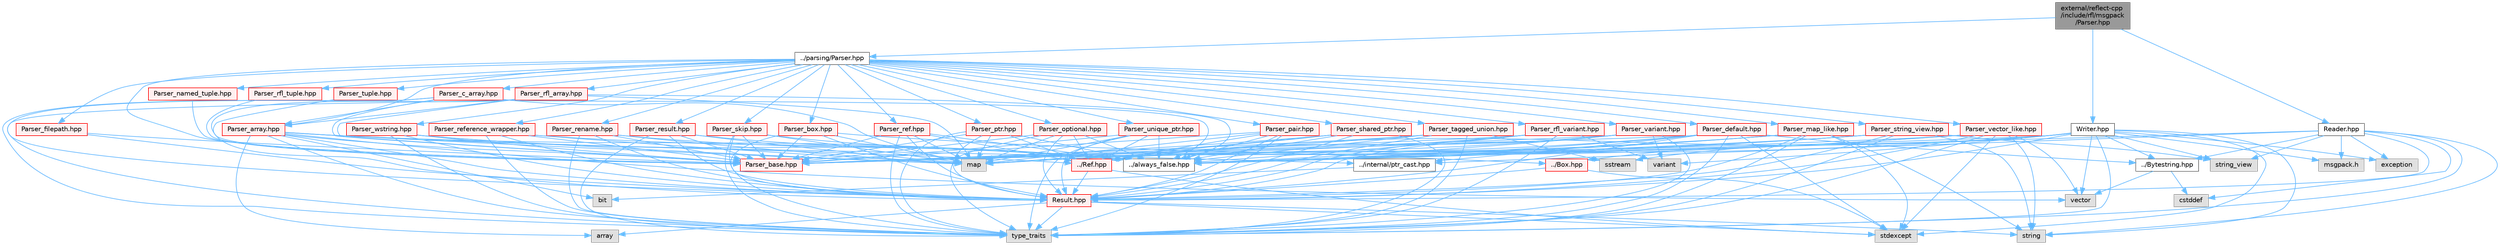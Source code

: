 digraph "external/reflect-cpp/include/rfl/msgpack/Parser.hpp"
{
 // LATEX_PDF_SIZE
  bgcolor="transparent";
  edge [fontname=Helvetica,fontsize=10,labelfontname=Helvetica,labelfontsize=10];
  node [fontname=Helvetica,fontsize=10,shape=box,height=0.2,width=0.4];
  Node1 [id="Node000001",label="external/reflect-cpp\l/include/rfl/msgpack\l/Parser.hpp",height=0.2,width=0.4,color="gray40", fillcolor="grey60", style="filled", fontcolor="black",tooltip=" "];
  Node1 -> Node2 [id="edge1_Node000001_Node000002",color="steelblue1",style="solid",tooltip=" "];
  Node2 [id="Node000002",label="../parsing/Parser.hpp",height=0.2,width=0.4,color="grey40", fillcolor="white", style="filled",URL="$parsing_2_parser_8hpp.html",tooltip=" "];
  Node2 -> Node3 [id="edge2_Node000002_Node000003",color="steelblue1",style="solid",tooltip=" "];
  Node3 [id="Node000003",label="Parser_array.hpp",height=0.2,width=0.4,color="red", fillcolor="#FFF0F0", style="filled",URL="$_parser__array_8hpp.html",tooltip=" "];
  Node3 -> Node4 [id="edge3_Node000003_Node000004",color="steelblue1",style="solid",tooltip=" "];
  Node4 [id="Node000004",label="array",height=0.2,width=0.4,color="grey60", fillcolor="#E0E0E0", style="filled",tooltip=" "];
  Node3 -> Node5 [id="edge4_Node000003_Node000005",color="steelblue1",style="solid",tooltip=" "];
  Node5 [id="Node000005",label="bit",height=0.2,width=0.4,color="grey60", fillcolor="#E0E0E0", style="filled",tooltip=" "];
  Node3 -> Node6 [id="edge5_Node000003_Node000006",color="steelblue1",style="solid",tooltip=" "];
  Node6 [id="Node000006",label="map",height=0.2,width=0.4,color="grey60", fillcolor="#E0E0E0", style="filled",tooltip=" "];
  Node3 -> Node7 [id="edge6_Node000003_Node000007",color="steelblue1",style="solid",tooltip=" "];
  Node7 [id="Node000007",label="type_traits",height=0.2,width=0.4,color="grey60", fillcolor="#E0E0E0", style="filled",tooltip=" "];
  Node3 -> Node8 [id="edge7_Node000003_Node000008",color="steelblue1",style="solid",tooltip=" "];
  Node8 [id="Node000008",label="vector",height=0.2,width=0.4,color="grey60", fillcolor="#E0E0E0", style="filled",tooltip=" "];
  Node3 -> Node9 [id="edge8_Node000003_Node000009",color="steelblue1",style="solid",tooltip=" "];
  Node9 [id="Node000009",label="../Ref.hpp",height=0.2,width=0.4,color="red", fillcolor="#FFF0F0", style="filled",URL="$_ref_8hpp.html",tooltip=" "];
  Node9 -> Node11 [id="edge9_Node000009_Node000011",color="steelblue1",style="solid",tooltip=" "];
  Node11 [id="Node000011",label="stdexcept",height=0.2,width=0.4,color="grey60", fillcolor="#E0E0E0", style="filled",tooltip=" "];
  Node9 -> Node12 [id="edge10_Node000009_Node000012",color="steelblue1",style="solid",tooltip=" "];
  Node12 [id="Node000012",label="Result.hpp",height=0.2,width=0.4,color="red", fillcolor="#FFF0F0", style="filled",URL="$_result_8hpp.html",tooltip=" "];
  Node12 -> Node4 [id="edge11_Node000012_Node000004",color="steelblue1",style="solid",tooltip=" "];
  Node12 -> Node11 [id="edge12_Node000012_Node000011",color="steelblue1",style="solid",tooltip=" "];
  Node12 -> Node18 [id="edge13_Node000012_Node000018",color="steelblue1",style="solid",tooltip=" "];
  Node18 [id="Node000018",label="string",height=0.2,width=0.4,color="grey60", fillcolor="#E0E0E0", style="filled",tooltip=" "];
  Node12 -> Node7 [id="edge14_Node000012_Node000007",color="steelblue1",style="solid",tooltip=" "];
  Node3 -> Node12 [id="edge15_Node000003_Node000012",color="steelblue1",style="solid",tooltip=" "];
  Node3 -> Node19 [id="edge16_Node000003_Node000019",color="steelblue1",style="solid",tooltip=" "];
  Node19 [id="Node000019",label="../always_false.hpp",height=0.2,width=0.4,color="grey40", fillcolor="white", style="filled",URL="$always__false_8hpp.html",tooltip=" "];
  Node3 -> Node20 [id="edge17_Node000003_Node000020",color="steelblue1",style="solid",tooltip=" "];
  Node20 [id="Node000020",label="../internal/ptr_cast.hpp",height=0.2,width=0.4,color="grey40", fillcolor="white", style="filled",URL="$ptr__cast_8hpp.html",tooltip=" "];
  Node20 -> Node5 [id="edge18_Node000020_Node000005",color="steelblue1",style="solid",tooltip=" "];
  Node3 -> Node30 [id="edge19_Node000003_Node000030",color="steelblue1",style="solid",tooltip=" "];
  Node30 [id="Node000030",label="Parser_base.hpp",height=0.2,width=0.4,color="red", fillcolor="#FFF0F0", style="filled",URL="$_parser__base_8hpp.html",tooltip=" "];
  Node2 -> Node30 [id="edge20_Node000002_Node000030",color="steelblue1",style="solid",tooltip=" "];
  Node2 -> Node62 [id="edge21_Node000002_Node000062",color="steelblue1",style="solid",tooltip=" "];
  Node62 [id="Node000062",label="Parser_box.hpp",height=0.2,width=0.4,color="red", fillcolor="#FFF0F0", style="filled",URL="$_parser__box_8hpp.html",tooltip=" "];
  Node62 -> Node6 [id="edge22_Node000062_Node000006",color="steelblue1",style="solid",tooltip=" "];
  Node62 -> Node7 [id="edge23_Node000062_Node000007",color="steelblue1",style="solid",tooltip=" "];
  Node62 -> Node63 [id="edge24_Node000062_Node000063",color="steelblue1",style="solid",tooltip=" "];
  Node63 [id="Node000063",label="../Box.hpp",height=0.2,width=0.4,color="red", fillcolor="#FFF0F0", style="filled",URL="$_box_8hpp.html",tooltip=" "];
  Node63 -> Node11 [id="edge25_Node000063_Node000011",color="steelblue1",style="solid",tooltip=" "];
  Node63 -> Node12 [id="edge26_Node000063_Node000012",color="steelblue1",style="solid",tooltip=" "];
  Node62 -> Node12 [id="edge27_Node000062_Node000012",color="steelblue1",style="solid",tooltip=" "];
  Node62 -> Node30 [id="edge28_Node000062_Node000030",color="steelblue1",style="solid",tooltip=" "];
  Node2 -> Node64 [id="edge29_Node000002_Node000064",color="steelblue1",style="solid",tooltip=" "];
  Node64 [id="Node000064",label="Parser_c_array.hpp",height=0.2,width=0.4,color="red", fillcolor="#FFF0F0", style="filled",URL="$_parser__c__array_8hpp.html",tooltip=" "];
  Node64 -> Node6 [id="edge30_Node000064_Node000006",color="steelblue1",style="solid",tooltip=" "];
  Node64 -> Node7 [id="edge31_Node000064_Node000007",color="steelblue1",style="solid",tooltip=" "];
  Node64 -> Node12 [id="edge32_Node000064_Node000012",color="steelblue1",style="solid",tooltip=" "];
  Node64 -> Node19 [id="edge33_Node000064_Node000019",color="steelblue1",style="solid",tooltip=" "];
  Node64 -> Node3 [id="edge34_Node000064_Node000003",color="steelblue1",style="solid",tooltip=" "];
  Node64 -> Node30 [id="edge35_Node000064_Node000030",color="steelblue1",style="solid",tooltip=" "];
  Node2 -> Node65 [id="edge36_Node000002_Node000065",color="steelblue1",style="solid",tooltip=" "];
  Node65 [id="Node000065",label="Parser_default.hpp",height=0.2,width=0.4,color="red", fillcolor="#FFF0F0", style="filled",URL="$_parser__default_8hpp.html",tooltip=" "];
  Node65 -> Node6 [id="edge37_Node000065_Node000006",color="steelblue1",style="solid",tooltip=" "];
  Node65 -> Node11 [id="edge38_Node000065_Node000011",color="steelblue1",style="solid",tooltip=" "];
  Node65 -> Node7 [id="edge39_Node000065_Node000007",color="steelblue1",style="solid",tooltip=" "];
  Node65 -> Node66 [id="edge40_Node000065_Node000066",color="steelblue1",style="solid",tooltip=" "];
  Node66 [id="Node000066",label="../Bytestring.hpp",height=0.2,width=0.4,color="grey40", fillcolor="white", style="filled",URL="$_bytestring_8hpp.html",tooltip=" "];
  Node66 -> Node27 [id="edge41_Node000066_Node000027",color="steelblue1",style="solid",tooltip=" "];
  Node27 [id="Node000027",label="cstddef",height=0.2,width=0.4,color="grey60", fillcolor="#E0E0E0", style="filled",tooltip=" "];
  Node66 -> Node8 [id="edge42_Node000066_Node000008",color="steelblue1",style="solid",tooltip=" "];
  Node65 -> Node12 [id="edge43_Node000065_Node000012",color="steelblue1",style="solid",tooltip=" "];
  Node65 -> Node19 [id="edge44_Node000065_Node000019",color="steelblue1",style="solid",tooltip=" "];
  Node65 -> Node20 [id="edge45_Node000065_Node000020",color="steelblue1",style="solid",tooltip=" "];
  Node65 -> Node30 [id="edge46_Node000065_Node000030",color="steelblue1",style="solid",tooltip=" "];
  Node2 -> Node168 [id="edge47_Node000002_Node000168",color="steelblue1",style="solid",tooltip=" "];
  Node168 [id="Node000168",label="Parser_filepath.hpp",height=0.2,width=0.4,color="red", fillcolor="#FFF0F0", style="filled",URL="$_parser__filepath_8hpp.html",tooltip=" "];
  Node168 -> Node12 [id="edge48_Node000168_Node000012",color="steelblue1",style="solid",tooltip=" "];
  Node168 -> Node30 [id="edge49_Node000168_Node000030",color="steelblue1",style="solid",tooltip=" "];
  Node2 -> Node170 [id="edge50_Node000002_Node000170",color="steelblue1",style="solid",tooltip=" "];
  Node170 [id="Node000170",label="Parser_map_like.hpp",height=0.2,width=0.4,color="red", fillcolor="#FFF0F0", style="filled",URL="$_parser__map__like_8hpp.html",tooltip=" "];
  Node170 -> Node6 [id="edge51_Node000170_Node000006",color="steelblue1",style="solid",tooltip=" "];
  Node170 -> Node11 [id="edge52_Node000170_Node000011",color="steelblue1",style="solid",tooltip=" "];
  Node170 -> Node18 [id="edge53_Node000170_Node000018",color="steelblue1",style="solid",tooltip=" "];
  Node170 -> Node7 [id="edge54_Node000170_Node000007",color="steelblue1",style="solid",tooltip=" "];
  Node170 -> Node12 [id="edge55_Node000170_Node000012",color="steelblue1",style="solid",tooltip=" "];
  Node170 -> Node19 [id="edge56_Node000170_Node000019",color="steelblue1",style="solid",tooltip=" "];
  Node170 -> Node30 [id="edge57_Node000170_Node000030",color="steelblue1",style="solid",tooltip=" "];
  Node2 -> Node176 [id="edge58_Node000002_Node000176",color="steelblue1",style="solid",tooltip=" "];
  Node176 [id="Node000176",label="Parser_named_tuple.hpp",height=0.2,width=0.4,color="red", fillcolor="#FFF0F0", style="filled",URL="$_parser__named__tuple_8hpp.html",tooltip=" "];
  Node176 -> Node30 [id="edge59_Node000176_Node000030",color="steelblue1",style="solid",tooltip=" "];
  Node2 -> Node198 [id="edge60_Node000002_Node000198",color="steelblue1",style="solid",tooltip=" "];
  Node198 [id="Node000198",label="Parser_optional.hpp",height=0.2,width=0.4,color="red", fillcolor="#FFF0F0", style="filled",URL="$_parser__optional_8hpp.html",tooltip=" "];
  Node198 -> Node6 [id="edge61_Node000198_Node000006",color="steelblue1",style="solid",tooltip=" "];
  Node198 -> Node7 [id="edge62_Node000198_Node000007",color="steelblue1",style="solid",tooltip=" "];
  Node198 -> Node9 [id="edge63_Node000198_Node000009",color="steelblue1",style="solid",tooltip=" "];
  Node198 -> Node12 [id="edge64_Node000198_Node000012",color="steelblue1",style="solid",tooltip=" "];
  Node198 -> Node19 [id="edge65_Node000198_Node000019",color="steelblue1",style="solid",tooltip=" "];
  Node198 -> Node30 [id="edge66_Node000198_Node000030",color="steelblue1",style="solid",tooltip=" "];
  Node2 -> Node200 [id="edge67_Node000002_Node000200",color="steelblue1",style="solid",tooltip=" "];
  Node200 [id="Node000200",label="Parser_pair.hpp",height=0.2,width=0.4,color="red", fillcolor="#FFF0F0", style="filled",URL="$_parser__pair_8hpp.html",tooltip=" "];
  Node200 -> Node6 [id="edge68_Node000200_Node000006",color="steelblue1",style="solid",tooltip=" "];
  Node200 -> Node7 [id="edge69_Node000200_Node000007",color="steelblue1",style="solid",tooltip=" "];
  Node200 -> Node9 [id="edge70_Node000200_Node000009",color="steelblue1",style="solid",tooltip=" "];
  Node200 -> Node12 [id="edge71_Node000200_Node000012",color="steelblue1",style="solid",tooltip=" "];
  Node200 -> Node19 [id="edge72_Node000200_Node000019",color="steelblue1",style="solid",tooltip=" "];
  Node200 -> Node30 [id="edge73_Node000200_Node000030",color="steelblue1",style="solid",tooltip=" "];
  Node2 -> Node201 [id="edge74_Node000002_Node000201",color="steelblue1",style="solid",tooltip=" "];
  Node201 [id="Node000201",label="Parser_ptr.hpp",height=0.2,width=0.4,color="red", fillcolor="#FFF0F0", style="filled",URL="$_parser__ptr_8hpp.html",tooltip=" "];
  Node201 -> Node6 [id="edge75_Node000201_Node000006",color="steelblue1",style="solid",tooltip=" "];
  Node201 -> Node7 [id="edge76_Node000201_Node000007",color="steelblue1",style="solid",tooltip=" "];
  Node201 -> Node9 [id="edge77_Node000201_Node000009",color="steelblue1",style="solid",tooltip=" "];
  Node201 -> Node12 [id="edge78_Node000201_Node000012",color="steelblue1",style="solid",tooltip=" "];
  Node201 -> Node19 [id="edge79_Node000201_Node000019",color="steelblue1",style="solid",tooltip=" "];
  Node201 -> Node30 [id="edge80_Node000201_Node000030",color="steelblue1",style="solid",tooltip=" "];
  Node2 -> Node202 [id="edge81_Node000002_Node000202",color="steelblue1",style="solid",tooltip=" "];
  Node202 [id="Node000202",label="Parser_ref.hpp",height=0.2,width=0.4,color="red", fillcolor="#FFF0F0", style="filled",URL="$_parser__ref_8hpp.html",tooltip=" "];
  Node202 -> Node6 [id="edge82_Node000202_Node000006",color="steelblue1",style="solid",tooltip=" "];
  Node202 -> Node7 [id="edge83_Node000202_Node000007",color="steelblue1",style="solid",tooltip=" "];
  Node202 -> Node9 [id="edge84_Node000202_Node000009",color="steelblue1",style="solid",tooltip=" "];
  Node202 -> Node12 [id="edge85_Node000202_Node000012",color="steelblue1",style="solid",tooltip=" "];
  Node202 -> Node19 [id="edge86_Node000202_Node000019",color="steelblue1",style="solid",tooltip=" "];
  Node202 -> Node30 [id="edge87_Node000202_Node000030",color="steelblue1",style="solid",tooltip=" "];
  Node2 -> Node203 [id="edge88_Node000002_Node000203",color="steelblue1",style="solid",tooltip=" "];
  Node203 [id="Node000203",label="Parser_reference_wrapper.hpp",height=0.2,width=0.4,color="red", fillcolor="#FFF0F0", style="filled",URL="$_parser__reference__wrapper_8hpp.html",tooltip=" "];
  Node203 -> Node6 [id="edge89_Node000203_Node000006",color="steelblue1",style="solid",tooltip=" "];
  Node203 -> Node7 [id="edge90_Node000203_Node000007",color="steelblue1",style="solid",tooltip=" "];
  Node203 -> Node12 [id="edge91_Node000203_Node000012",color="steelblue1",style="solid",tooltip=" "];
  Node203 -> Node19 [id="edge92_Node000203_Node000019",color="steelblue1",style="solid",tooltip=" "];
  Node203 -> Node30 [id="edge93_Node000203_Node000030",color="steelblue1",style="solid",tooltip=" "];
  Node2 -> Node204 [id="edge94_Node000002_Node000204",color="steelblue1",style="solid",tooltip=" "];
  Node204 [id="Node000204",label="Parser_rename.hpp",height=0.2,width=0.4,color="red", fillcolor="#FFF0F0", style="filled",URL="$_parser__rename_8hpp.html",tooltip=" "];
  Node204 -> Node6 [id="edge95_Node000204_Node000006",color="steelblue1",style="solid",tooltip=" "];
  Node204 -> Node7 [id="edge96_Node000204_Node000007",color="steelblue1",style="solid",tooltip=" "];
  Node204 -> Node12 [id="edge97_Node000204_Node000012",color="steelblue1",style="solid",tooltip=" "];
  Node204 -> Node19 [id="edge98_Node000204_Node000019",color="steelblue1",style="solid",tooltip=" "];
  Node204 -> Node30 [id="edge99_Node000204_Node000030",color="steelblue1",style="solid",tooltip=" "];
  Node2 -> Node205 [id="edge100_Node000002_Node000205",color="steelblue1",style="solid",tooltip=" "];
  Node205 [id="Node000205",label="Parser_result.hpp",height=0.2,width=0.4,color="red", fillcolor="#FFF0F0", style="filled",URL="$_parser__result_8hpp.html",tooltip=" "];
  Node205 -> Node6 [id="edge101_Node000205_Node000006",color="steelblue1",style="solid",tooltip=" "];
  Node205 -> Node7 [id="edge102_Node000205_Node000007",color="steelblue1",style="solid",tooltip=" "];
  Node205 -> Node12 [id="edge103_Node000205_Node000012",color="steelblue1",style="solid",tooltip=" "];
  Node205 -> Node19 [id="edge104_Node000205_Node000019",color="steelblue1",style="solid",tooltip=" "];
  Node205 -> Node30 [id="edge105_Node000205_Node000030",color="steelblue1",style="solid",tooltip=" "];
  Node2 -> Node206 [id="edge106_Node000002_Node000206",color="steelblue1",style="solid",tooltip=" "];
  Node206 [id="Node000206",label="Parser_rfl_array.hpp",height=0.2,width=0.4,color="red", fillcolor="#FFF0F0", style="filled",URL="$_parser__rfl__array_8hpp.html",tooltip=" "];
  Node206 -> Node6 [id="edge107_Node000206_Node000006",color="steelblue1",style="solid",tooltip=" "];
  Node206 -> Node7 [id="edge108_Node000206_Node000007",color="steelblue1",style="solid",tooltip=" "];
  Node206 -> Node12 [id="edge109_Node000206_Node000012",color="steelblue1",style="solid",tooltip=" "];
  Node206 -> Node19 [id="edge110_Node000206_Node000019",color="steelblue1",style="solid",tooltip=" "];
  Node206 -> Node3 [id="edge111_Node000206_Node000003",color="steelblue1",style="solid",tooltip=" "];
  Node206 -> Node30 [id="edge112_Node000206_Node000030",color="steelblue1",style="solid",tooltip=" "];
  Node2 -> Node207 [id="edge113_Node000002_Node000207",color="steelblue1",style="solid",tooltip=" "];
  Node207 [id="Node000207",label="Parser_rfl_tuple.hpp",height=0.2,width=0.4,color="red", fillcolor="#FFF0F0", style="filled",URL="$_parser__rfl__tuple_8hpp.html",tooltip=" "];
  Node207 -> Node30 [id="edge114_Node000207_Node000030",color="steelblue1",style="solid",tooltip=" "];
  Node2 -> Node213 [id="edge115_Node000002_Node000213",color="steelblue1",style="solid",tooltip=" "];
  Node213 [id="Node000213",label="Parser_rfl_variant.hpp",height=0.2,width=0.4,color="red", fillcolor="#FFF0F0", style="filled",URL="$_parser__rfl__variant_8hpp.html",tooltip=" "];
  Node213 -> Node6 [id="edge116_Node000213_Node000006",color="steelblue1",style="solid",tooltip=" "];
  Node213 -> Node7 [id="edge117_Node000213_Node000007",color="steelblue1",style="solid",tooltip=" "];
  Node213 -> Node38 [id="edge118_Node000213_Node000038",color="steelblue1",style="solid",tooltip=" "];
  Node38 [id="Node000038",label="variant",height=0.2,width=0.4,color="grey60", fillcolor="#E0E0E0", style="filled",tooltip=" "];
  Node213 -> Node12 [id="edge119_Node000213_Node000012",color="steelblue1",style="solid",tooltip=" "];
  Node213 -> Node19 [id="edge120_Node000213_Node000019",color="steelblue1",style="solid",tooltip=" "];
  Node213 -> Node30 [id="edge121_Node000213_Node000030",color="steelblue1",style="solid",tooltip=" "];
  Node2 -> Node225 [id="edge122_Node000002_Node000225",color="steelblue1",style="solid",tooltip=" "];
  Node225 [id="Node000225",label="Parser_shared_ptr.hpp",height=0.2,width=0.4,color="red", fillcolor="#FFF0F0", style="filled",URL="$_parser__shared__ptr_8hpp.html",tooltip=" "];
  Node225 -> Node6 [id="edge123_Node000225_Node000006",color="steelblue1",style="solid",tooltip=" "];
  Node225 -> Node7 [id="edge124_Node000225_Node000007",color="steelblue1",style="solid",tooltip=" "];
  Node225 -> Node9 [id="edge125_Node000225_Node000009",color="steelblue1",style="solid",tooltip=" "];
  Node225 -> Node12 [id="edge126_Node000225_Node000012",color="steelblue1",style="solid",tooltip=" "];
  Node225 -> Node19 [id="edge127_Node000225_Node000019",color="steelblue1",style="solid",tooltip=" "];
  Node225 -> Node30 [id="edge128_Node000225_Node000030",color="steelblue1",style="solid",tooltip=" "];
  Node2 -> Node227 [id="edge129_Node000002_Node000227",color="steelblue1",style="solid",tooltip=" "];
  Node227 [id="Node000227",label="Parser_skip.hpp",height=0.2,width=0.4,color="red", fillcolor="#FFF0F0", style="filled",URL="$_parser__skip_8hpp.html",tooltip=" "];
  Node227 -> Node6 [id="edge130_Node000227_Node000006",color="steelblue1",style="solid",tooltip=" "];
  Node227 -> Node7 [id="edge131_Node000227_Node000007",color="steelblue1",style="solid",tooltip=" "];
  Node227 -> Node12 [id="edge132_Node000227_Node000012",color="steelblue1",style="solid",tooltip=" "];
  Node227 -> Node19 [id="edge133_Node000227_Node000019",color="steelblue1",style="solid",tooltip=" "];
  Node227 -> Node30 [id="edge134_Node000227_Node000030",color="steelblue1",style="solid",tooltip=" "];
  Node2 -> Node228 [id="edge135_Node000002_Node000228",color="steelblue1",style="solid",tooltip=" "];
  Node228 [id="Node000228",label="Parser_string_view.hpp",height=0.2,width=0.4,color="red", fillcolor="#FFF0F0", style="filled",URL="$_parser__string__view_8hpp.html",tooltip=" "];
  Node228 -> Node6 [id="edge136_Node000228_Node000006",color="steelblue1",style="solid",tooltip=" "];
  Node228 -> Node18 [id="edge137_Node000228_Node000018",color="steelblue1",style="solid",tooltip=" "];
  Node228 -> Node22 [id="edge138_Node000228_Node000022",color="steelblue1",style="solid",tooltip=" "];
  Node22 [id="Node000022",label="string_view",height=0.2,width=0.4,color="grey60", fillcolor="#E0E0E0", style="filled",tooltip=" "];
  Node228 -> Node7 [id="edge139_Node000228_Node000007",color="steelblue1",style="solid",tooltip=" "];
  Node228 -> Node12 [id="edge140_Node000228_Node000012",color="steelblue1",style="solid",tooltip=" "];
  Node228 -> Node19 [id="edge141_Node000228_Node000019",color="steelblue1",style="solid",tooltip=" "];
  Node228 -> Node30 [id="edge142_Node000228_Node000030",color="steelblue1",style="solid",tooltip=" "];
  Node2 -> Node229 [id="edge143_Node000002_Node000229",color="steelblue1",style="solid",tooltip=" "];
  Node229 [id="Node000229",label="Parser_tagged_union.hpp",height=0.2,width=0.4,color="red", fillcolor="#FFF0F0", style="filled",URL="$_parser__tagged__union_8hpp.html",tooltip=" "];
  Node229 -> Node6 [id="edge144_Node000229_Node000006",color="steelblue1",style="solid",tooltip=" "];
  Node229 -> Node175 [id="edge145_Node000229_Node000175",color="steelblue1",style="solid",tooltip=" "];
  Node175 [id="Node000175",label="sstream",height=0.2,width=0.4,color="grey60", fillcolor="#E0E0E0", style="filled",tooltip=" "];
  Node229 -> Node7 [id="edge146_Node000229_Node000007",color="steelblue1",style="solid",tooltip=" "];
  Node229 -> Node12 [id="edge147_Node000229_Node000012",color="steelblue1",style="solid",tooltip=" "];
  Node229 -> Node19 [id="edge148_Node000229_Node000019",color="steelblue1",style="solid",tooltip=" "];
  Node229 -> Node30 [id="edge149_Node000229_Node000030",color="steelblue1",style="solid",tooltip=" "];
  Node2 -> Node231 [id="edge150_Node000002_Node000231",color="steelblue1",style="solid",tooltip=" "];
  Node231 [id="Node000231",label="Parser_tuple.hpp",height=0.2,width=0.4,color="red", fillcolor="#FFF0F0", style="filled",URL="$_parser__tuple_8hpp.html",tooltip=" "];
  Node231 -> Node30 [id="edge151_Node000231_Node000030",color="steelblue1",style="solid",tooltip=" "];
  Node2 -> Node232 [id="edge152_Node000002_Node000232",color="steelblue1",style="solid",tooltip=" "];
  Node232 [id="Node000232",label="Parser_unique_ptr.hpp",height=0.2,width=0.4,color="red", fillcolor="#FFF0F0", style="filled",URL="$_parser__unique__ptr_8hpp.html",tooltip=" "];
  Node232 -> Node6 [id="edge153_Node000232_Node000006",color="steelblue1",style="solid",tooltip=" "];
  Node232 -> Node7 [id="edge154_Node000232_Node000007",color="steelblue1",style="solid",tooltip=" "];
  Node232 -> Node9 [id="edge155_Node000232_Node000009",color="steelblue1",style="solid",tooltip=" "];
  Node232 -> Node12 [id="edge156_Node000232_Node000012",color="steelblue1",style="solid",tooltip=" "];
  Node232 -> Node19 [id="edge157_Node000232_Node000019",color="steelblue1",style="solid",tooltip=" "];
  Node232 -> Node30 [id="edge158_Node000232_Node000030",color="steelblue1",style="solid",tooltip=" "];
  Node2 -> Node234 [id="edge159_Node000002_Node000234",color="steelblue1",style="solid",tooltip=" "];
  Node234 [id="Node000234",label="Parser_variant.hpp",height=0.2,width=0.4,color="red", fillcolor="#FFF0F0", style="filled",URL="$_parser__variant_8hpp.html",tooltip=" "];
  Node234 -> Node6 [id="edge160_Node000234_Node000006",color="steelblue1",style="solid",tooltip=" "];
  Node234 -> Node7 [id="edge161_Node000234_Node000007",color="steelblue1",style="solid",tooltip=" "];
  Node234 -> Node38 [id="edge162_Node000234_Node000038",color="steelblue1",style="solid",tooltip=" "];
  Node234 -> Node9 [id="edge163_Node000234_Node000009",color="steelblue1",style="solid",tooltip=" "];
  Node234 -> Node12 [id="edge164_Node000234_Node000012",color="steelblue1",style="solid",tooltip=" "];
  Node234 -> Node19 [id="edge165_Node000234_Node000019",color="steelblue1",style="solid",tooltip=" "];
  Node234 -> Node30 [id="edge166_Node000234_Node000030",color="steelblue1",style="solid",tooltip=" "];
  Node2 -> Node235 [id="edge167_Node000002_Node000235",color="steelblue1",style="solid",tooltip=" "];
  Node235 [id="Node000235",label="Parser_vector_like.hpp",height=0.2,width=0.4,color="red", fillcolor="#FFF0F0", style="filled",URL="$_parser__vector__like_8hpp.html",tooltip=" "];
  Node235 -> Node6 [id="edge168_Node000235_Node000006",color="steelblue1",style="solid",tooltip=" "];
  Node235 -> Node11 [id="edge169_Node000235_Node000011",color="steelblue1",style="solid",tooltip=" "];
  Node235 -> Node18 [id="edge170_Node000235_Node000018",color="steelblue1",style="solid",tooltip=" "];
  Node235 -> Node7 [id="edge171_Node000235_Node000007",color="steelblue1",style="solid",tooltip=" "];
  Node235 -> Node8 [id="edge172_Node000235_Node000008",color="steelblue1",style="solid",tooltip=" "];
  Node235 -> Node12 [id="edge173_Node000235_Node000012",color="steelblue1",style="solid",tooltip=" "];
  Node235 -> Node19 [id="edge174_Node000235_Node000019",color="steelblue1",style="solid",tooltip=" "];
  Node235 -> Node30 [id="edge175_Node000235_Node000030",color="steelblue1",style="solid",tooltip=" "];
  Node2 -> Node242 [id="edge176_Node000002_Node000242",color="steelblue1",style="solid",tooltip=" "];
  Node242 [id="Node000242",label="Parser_wstring.hpp",height=0.2,width=0.4,color="red", fillcolor="#FFF0F0", style="filled",URL="$_parser__wstring_8hpp.html",tooltip=" "];
  Node242 -> Node6 [id="edge177_Node000242_Node000006",color="steelblue1",style="solid",tooltip=" "];
  Node242 -> Node7 [id="edge178_Node000242_Node000007",color="steelblue1",style="solid",tooltip=" "];
  Node242 -> Node12 [id="edge179_Node000242_Node000012",color="steelblue1",style="solid",tooltip=" "];
  Node242 -> Node19 [id="edge180_Node000242_Node000019",color="steelblue1",style="solid",tooltip=" "];
  Node242 -> Node30 [id="edge181_Node000242_Node000030",color="steelblue1",style="solid",tooltip=" "];
  Node1 -> Node243 [id="edge182_Node000001_Node000243",color="steelblue1",style="solid",tooltip=" "];
  Node243 [id="Node000243",label="Reader.hpp",height=0.2,width=0.4,color="grey40", fillcolor="white", style="filled",URL="$msgpack_2_reader_8hpp.html",tooltip=" "];
  Node243 -> Node244 [id="edge183_Node000243_Node000244",color="steelblue1",style="solid",tooltip=" "];
  Node244 [id="Node000244",label="msgpack.h",height=0.2,width=0.4,color="grey60", fillcolor="#E0E0E0", style="filled",tooltip=" "];
  Node243 -> Node27 [id="edge184_Node000243_Node000027",color="steelblue1",style="solid",tooltip=" "];
  Node243 -> Node245 [id="edge185_Node000243_Node000245",color="steelblue1",style="solid",tooltip=" "];
  Node245 [id="Node000245",label="exception",height=0.2,width=0.4,color="grey60", fillcolor="#E0E0E0", style="filled",tooltip=" "];
  Node243 -> Node18 [id="edge186_Node000243_Node000018",color="steelblue1",style="solid",tooltip=" "];
  Node243 -> Node22 [id="edge187_Node000243_Node000022",color="steelblue1",style="solid",tooltip=" "];
  Node243 -> Node7 [id="edge188_Node000243_Node000007",color="steelblue1",style="solid",tooltip=" "];
  Node243 -> Node66 [id="edge189_Node000243_Node000066",color="steelblue1",style="solid",tooltip=" "];
  Node243 -> Node12 [id="edge190_Node000243_Node000012",color="steelblue1",style="solid",tooltip=" "];
  Node243 -> Node19 [id="edge191_Node000243_Node000019",color="steelblue1",style="solid",tooltip=" "];
  Node243 -> Node20 [id="edge192_Node000243_Node000020",color="steelblue1",style="solid",tooltip=" "];
  Node1 -> Node246 [id="edge193_Node000001_Node000246",color="steelblue1",style="solid",tooltip=" "];
  Node246 [id="Node000246",label="Writer.hpp",height=0.2,width=0.4,color="grey40", fillcolor="white", style="filled",URL="$msgpack_2_writer_8hpp.html",tooltip=" "];
  Node246 -> Node244 [id="edge194_Node000246_Node000244",color="steelblue1",style="solid",tooltip=" "];
  Node246 -> Node245 [id="edge195_Node000246_Node000245",color="steelblue1",style="solid",tooltip=" "];
  Node246 -> Node6 [id="edge196_Node000246_Node000006",color="steelblue1",style="solid",tooltip=" "];
  Node246 -> Node175 [id="edge197_Node000246_Node000175",color="steelblue1",style="solid",tooltip=" "];
  Node246 -> Node11 [id="edge198_Node000246_Node000011",color="steelblue1",style="solid",tooltip=" "];
  Node246 -> Node18 [id="edge199_Node000246_Node000018",color="steelblue1",style="solid",tooltip=" "];
  Node246 -> Node22 [id="edge200_Node000246_Node000022",color="steelblue1",style="solid",tooltip=" "];
  Node246 -> Node7 [id="edge201_Node000246_Node000007",color="steelblue1",style="solid",tooltip=" "];
  Node246 -> Node38 [id="edge202_Node000246_Node000038",color="steelblue1",style="solid",tooltip=" "];
  Node246 -> Node8 [id="edge203_Node000246_Node000008",color="steelblue1",style="solid",tooltip=" "];
  Node246 -> Node63 [id="edge204_Node000246_Node000063",color="steelblue1",style="solid",tooltip=" "];
  Node246 -> Node9 [id="edge205_Node000246_Node000009",color="steelblue1",style="solid",tooltip=" "];
  Node246 -> Node12 [id="edge206_Node000246_Node000012",color="steelblue1",style="solid",tooltip=" "];
  Node246 -> Node19 [id="edge207_Node000246_Node000019",color="steelblue1",style="solid",tooltip=" "];
  Node246 -> Node66 [id="edge208_Node000246_Node000066",color="steelblue1",style="solid",tooltip=" "];
}
